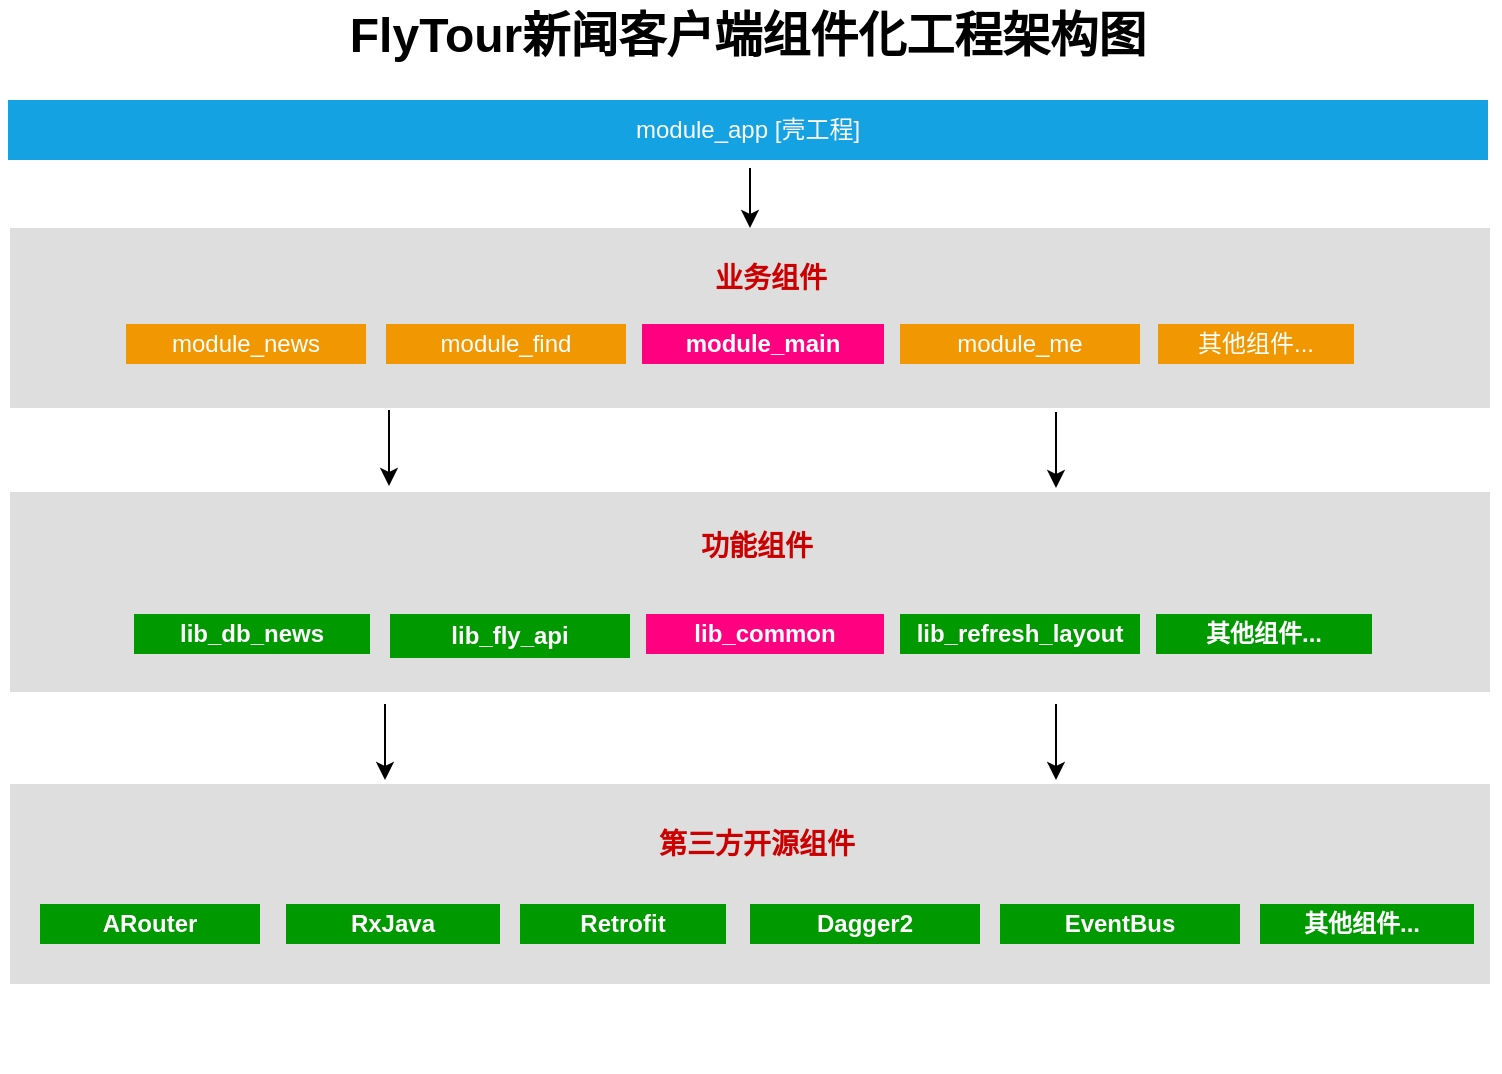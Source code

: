 <mxfile version="10.7.1" type="device"><diagram id="ZpsALOuH9gpMrHO3gglb" name="Page-1"><mxGraphModel dx="1154" dy="644" grid="1" gridSize="10" guides="1" tooltips="1" connect="1" arrows="1" fold="1" page="1" pageScale="1" pageWidth="827" pageHeight="1169" math="0" shadow="0"><root><mxCell id="0"/><mxCell id="1" parent="0"/><mxCell id="4WCBFhL8gakeSJRZxlsq-16" value="&amp;nbsp;" style="text;html=1;strokeColor=none;fillColor=#DEDEDE;align=center;verticalAlign=middle;whiteSpace=wrap;rounded=0;fontColor=#FFFFFF;" parent="1" vertex="1"><mxGeometry x="40" y="270" width="740" height="100" as="geometry"/></mxCell><mxCell id="4WCBFhL8gakeSJRZxlsq-1" value="&lt;font style=&quot;font-size: 24px&quot;&gt;&lt;span&gt;FlyTour新闻客户端组件化工程架构图&lt;/span&gt;&lt;/font&gt;" style="text;html=1;strokeColor=none;fillColor=none;align=center;verticalAlign=middle;whiteSpace=wrap;rounded=0;fontStyle=1" parent="1" vertex="1"><mxGeometry x="193" y="32" width="432" height="20" as="geometry"/></mxCell><mxCell id="4WCBFhL8gakeSJRZxlsq-2" value="module_app [壳工程]" style="text;html=1;strokeColor=none;fillColor=#14A2E3;align=center;verticalAlign=middle;whiteSpace=wrap;rounded=0;fontColor=#FFFFFF;" parent="1" vertex="1"><mxGeometry x="39" y="74" width="740" height="30" as="geometry"/></mxCell><mxCell id="4WCBFhL8gakeSJRZxlsq-3" value="&amp;nbsp;&amp;nbsp;" style="text;html=1;strokeColor=none;fillColor=#DEDEDE;align=center;verticalAlign=middle;whiteSpace=wrap;rounded=0;fontColor=#333333;" parent="1" vertex="1"><mxGeometry x="40" y="138" width="740" height="90" as="geometry"/></mxCell><mxCell id="4WCBFhL8gakeSJRZxlsq-5" value="&lt;font color=&quot;#cc0000&quot; style=&quot;font-size: 14px&quot;&gt;&lt;b&gt;业务组件&lt;/b&gt;&lt;/font&gt;" style="text;html=1;strokeColor=none;fillColor=none;align=center;verticalAlign=middle;whiteSpace=wrap;rounded=0;fontColor=#FFFFFF;" parent="1" vertex="1"><mxGeometry x="350" y="153" width="141" height="20" as="geometry"/></mxCell><mxCell id="4WCBFhL8gakeSJRZxlsq-7" value="module_news" style="text;html=1;strokeColor=none;fillColor=#F19702;align=center;verticalAlign=middle;whiteSpace=wrap;rounded=0;fontColor=#FFFFFF;" parent="1" vertex="1"><mxGeometry x="98" y="186" width="120" height="20" as="geometry"/></mxCell><mxCell id="4WCBFhL8gakeSJRZxlsq-8" value="module_find" style="text;html=1;strokeColor=none;fillColor=#F19702;align=center;verticalAlign=middle;whiteSpace=wrap;rounded=0;fontColor=#FFFFFF;" parent="1" vertex="1"><mxGeometry x="228" y="186" width="120" height="20" as="geometry"/></mxCell><mxCell id="4WCBFhL8gakeSJRZxlsq-10" value="module_main" style="text;html=1;strokeColor=none;fillColor=#FF0080;align=center;verticalAlign=middle;whiteSpace=wrap;rounded=0;fontColor=#FFFFFF;fontStyle=1" parent="1" vertex="1"><mxGeometry x="356" y="186" width="121" height="20" as="geometry"/></mxCell><mxCell id="4WCBFhL8gakeSJRZxlsq-13" value="module_me" style="text;html=1;strokeColor=none;fillColor=#F19702;align=center;verticalAlign=middle;whiteSpace=wrap;rounded=0;fontColor=#FFFFFF;" parent="1" vertex="1"><mxGeometry x="485" y="186" width="120" height="20" as="geometry"/></mxCell><mxCell id="4WCBFhL8gakeSJRZxlsq-14" value="其他组件..." style="text;html=1;strokeColor=none;fillColor=#F19702;align=center;verticalAlign=middle;whiteSpace=wrap;rounded=0;fontColor=#FFFFFF;" parent="1" vertex="1"><mxGeometry x="614" y="186" width="98" height="20" as="geometry"/></mxCell><mxCell id="4WCBFhL8gakeSJRZxlsq-15" value="lib_common" style="text;html=1;strokeColor=none;fillColor=#FF0080;align=center;verticalAlign=middle;whiteSpace=wrap;rounded=0;fontColor=#FFFFFF;fontStyle=1" parent="1" vertex="1"><mxGeometry x="358" y="331" width="119" height="20" as="geometry"/></mxCell><mxCell id="4WCBFhL8gakeSJRZxlsq-17" value="lib_db_news" style="text;html=1;strokeColor=none;fillColor=#009900;align=center;verticalAlign=middle;whiteSpace=wrap;rounded=0;fontColor=#FFFFFF;fontStyle=1" parent="1" vertex="1"><mxGeometry x="102" y="331" width="118" height="20" as="geometry"/></mxCell><mxCell id="4WCBFhL8gakeSJRZxlsq-18" value="lib_fly_api" style="text;html=1;strokeColor=none;fillColor=#009900;align=center;verticalAlign=middle;whiteSpace=wrap;rounded=0;fontColor=#FFFFFF;fontStyle=1" parent="1" vertex="1"><mxGeometry x="230" y="331" width="120" height="22" as="geometry"/></mxCell><mxCell id="4WCBFhL8gakeSJRZxlsq-19" value="lib_refresh_layout" style="text;html=1;strokeColor=none;fillColor=#009900;align=center;verticalAlign=middle;whiteSpace=wrap;rounded=0;fontColor=#FFFFFF;fontStyle=1" parent="1" vertex="1"><mxGeometry x="485" y="331" width="120" height="20" as="geometry"/></mxCell><mxCell id="4WCBFhL8gakeSJRZxlsq-21" value="其他组件..." style="text;html=1;strokeColor=none;fillColor=#009900;align=center;verticalAlign=middle;whiteSpace=wrap;rounded=0;fontColor=#FFFFFF;fontStyle=1" parent="1" vertex="1"><mxGeometry x="613" y="331" width="108" height="20" as="geometry"/></mxCell><mxCell id="4WCBFhL8gakeSJRZxlsq-26" value="&lt;font color=&quot;#cc0000&quot; style=&quot;font-size: 14px&quot;&gt;&lt;b&gt;功能组件&lt;/b&gt;&lt;/font&gt;" style="text;html=1;strokeColor=none;fillColor=none;align=center;verticalAlign=middle;whiteSpace=wrap;rounded=0;fontColor=#FFFFFF;" parent="1" vertex="1"><mxGeometry x="342.5" y="287" width="141" height="20" as="geometry"/></mxCell><mxCell id="4WCBFhL8gakeSJRZxlsq-29" value="&amp;nbsp;" style="text;html=1;strokeColor=none;fillColor=#DEDEDE;align=center;verticalAlign=middle;whiteSpace=wrap;rounded=0;fontColor=#FFFFFF;" parent="1" vertex="1"><mxGeometry x="40" y="416" width="740" height="100" as="geometry"/></mxCell><mxCell id="4WCBFhL8gakeSJRZxlsq-30" value="Dagger2" style="text;html=1;strokeColor=none;fillColor=#009900;align=center;verticalAlign=middle;whiteSpace=wrap;rounded=0;fontColor=#FFFFFF;fontStyle=1" parent="1" vertex="1"><mxGeometry x="410" y="476" width="115" height="20" as="geometry"/></mxCell><mxCell id="4WCBFhL8gakeSJRZxlsq-31" value="ARouter" style="text;html=1;strokeColor=none;fillColor=#009900;align=center;verticalAlign=middle;whiteSpace=wrap;rounded=0;fontColor=#FFFFFF;fontStyle=1" parent="1" vertex="1"><mxGeometry x="55" y="476" width="110" height="20" as="geometry"/></mxCell><mxCell id="4WCBFhL8gakeSJRZxlsq-32" value="Retrofit" style="text;html=1;strokeColor=none;fillColor=#009900;align=center;verticalAlign=middle;whiteSpace=wrap;rounded=0;fontColor=#FFFFFF;fontStyle=1" parent="1" vertex="1"><mxGeometry x="295" y="476" width="103" height="20" as="geometry"/></mxCell><mxCell id="4WCBFhL8gakeSJRZxlsq-33" value="EventBus" style="text;html=1;strokeColor=none;fillColor=#009900;align=center;verticalAlign=middle;whiteSpace=wrap;rounded=0;fontColor=#FFFFFF;fontStyle=1" parent="1" vertex="1"><mxGeometry x="535" y="476" width="120" height="20" as="geometry"/></mxCell><mxCell id="4WCBFhL8gakeSJRZxlsq-34" value="EventBus" style="text;html=1;strokeColor=none;fillColor=#009900;align=center;verticalAlign=middle;whiteSpace=wrap;rounded=0;fontColor=#FFFFFF;fontStyle=1" parent="1" vertex="1"><mxGeometry x="670" y="476" width="102" height="20" as="geometry"/></mxCell><mxCell id="4WCBFhL8gakeSJRZxlsq-36" value="&lt;font color=&quot;#cc0000&quot; style=&quot;font-size: 14px&quot;&gt;&lt;b&gt;第三方开源组件&lt;/b&gt;&lt;/font&gt;" style="text;html=1;strokeColor=none;fillColor=none;align=center;verticalAlign=middle;whiteSpace=wrap;rounded=0;fontColor=#FFFFFF;" parent="1" vertex="1"><mxGeometry x="342.5" y="436" width="141" height="20" as="geometry"/></mxCell><mxCell id="4WCBFhL8gakeSJRZxlsq-46" value="" style="endArrow=classic;html=1;fontColor=#FFFFFF;" parent="1" edge="1"><mxGeometry width="50" height="50" relative="1" as="geometry"><mxPoint x="410" y="108" as="sourcePoint"/><mxPoint x="410" y="138" as="targetPoint"/></mxGeometry></mxCell><mxCell id="4WCBFhL8gakeSJRZxlsq-51" value="" style="endArrow=classic;html=1;fontColor=#FFFFFF;" parent="1" edge="1"><mxGeometry width="50" height="50" relative="1" as="geometry"><mxPoint x="410" y="243" as="sourcePoint"/><mxPoint x="410" y="243" as="targetPoint"/></mxGeometry></mxCell><mxCell id="4WCBFhL8gakeSJRZxlsq-54" value="" style="endArrow=classic;html=1;fontColor=#FFFFFF;" parent="1" edge="1"><mxGeometry width="50" height="50" relative="1" as="geometry"><mxPoint x="229.5" y="229" as="sourcePoint"/><mxPoint x="229.5" y="267" as="targetPoint"/></mxGeometry></mxCell><mxCell id="4WCBFhL8gakeSJRZxlsq-57" value="" style="endArrow=classic;html=1;fontColor=#FFFFFF;" parent="1" edge="1"><mxGeometry width="50" height="50" relative="1" as="geometry"><mxPoint x="563" y="230" as="sourcePoint"/><mxPoint x="563" y="268" as="targetPoint"/></mxGeometry></mxCell><mxCell id="4WCBFhL8gakeSJRZxlsq-58" value="" style="endArrow=classic;html=1;fontColor=#FFFFFF;" parent="1" edge="1"><mxGeometry width="50" height="50" relative="1" as="geometry"><mxPoint x="227.5" y="376" as="sourcePoint"/><mxPoint x="227.5" y="414" as="targetPoint"/></mxGeometry></mxCell><mxCell id="4WCBFhL8gakeSJRZxlsq-59" value="" style="endArrow=classic;html=1;fontColor=#FFFFFF;" parent="1" edge="1"><mxGeometry width="50" height="50" relative="1" as="geometry"><mxPoint x="563" y="376" as="sourcePoint"/><mxPoint x="563" y="414" as="targetPoint"/></mxGeometry></mxCell><mxCell id="4WCBFhL8gakeSJRZxlsq-60" value="Text" style="text;html=1;strokeColor=none;fillColor=none;align=center;verticalAlign=middle;whiteSpace=wrap;rounded=0;fontColor=#FFFFFF;" parent="1" vertex="1"><mxGeometry x="40" y="540" width="40" height="20" as="geometry"/></mxCell><mxCell id="_URo18LR5G6B-9e70Hi--4" value="RxJava" style="text;html=1;strokeColor=none;fillColor=#009900;align=center;verticalAlign=middle;whiteSpace=wrap;rounded=0;fontColor=#FFFFFF;fontStyle=1" vertex="1" parent="1"><mxGeometry x="180" y="476" width="103" height="20" as="geometry"/></mxCell><mxCell id="_URo18LR5G6B-9e70Hi--5" value="&lt;span&gt;其他组件...&lt;/span&gt;" style="text;html=1;strokeColor=none;fillColor=#009900;align=center;verticalAlign=middle;whiteSpace=wrap;rounded=0;fontColor=#FFFFFF;fontStyle=1" vertex="1" parent="1"><mxGeometry x="665" y="476" width="102" height="20" as="geometry"/></mxCell><mxCell id="_URo18LR5G6B-9e70Hi--6" value="RxJava" style="text;html=1;strokeColor=none;fillColor=#009900;align=center;verticalAlign=middle;whiteSpace=wrap;rounded=0;fontColor=#FFFFFF;fontStyle=1" vertex="1" parent="1"><mxGeometry x="178" y="476" width="107" height="20" as="geometry"/></mxCell><mxCell id="4WCBFhL8gakeSJRZxlsq-61" value="&amp;nbsp;&amp;nbsp;" style="text;html=1;strokeColor=none;fillColor=none;align=center;verticalAlign=middle;whiteSpace=wrap;rounded=0;fontColor=#FFFFFF;" parent="1" vertex="1"><mxGeometry x="35" y="24" width="750" height="500" as="geometry"/></mxCell></root></mxGraphModel></diagram></mxfile>